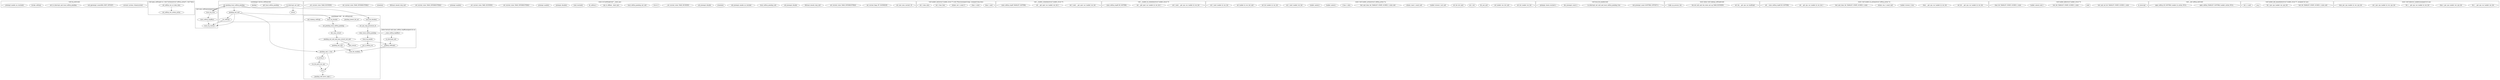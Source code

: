 digraph softirq_c{
        subgraph cluster_irq_exit{
                label="void irq_exit(void)"

                account_system_vtime[label="account_system_vtime(current)"];
                sub_ppreempt_count[label="sub_ppreempt_count(IRQ_EXIT_OFFSET)"];
                not_in_interrupt_and_local_softirq_pending[label="not_in_interrupt_and_local_softirq_pending"];
                invoke_softirq[label="invoke_softirq()"];
                preempt_enable_no_resched[label="preempt_enable_no_resched()"];
        }

        subgraph cluster_open_softirq{
                label="void open_softirq(int nr, void (*action)(struct softirq_action*), void *data)";
                set_softirq_vec_nr_data_data[label="set_softirq_vec_nr_data_data"];
                set_softirq_vec_action_action[label="set_softirq_vec_action_action"];

				set_softirq_vec_nr_data_data -> set_softirq_vec_action_action;
        }

        subgraph cluster_raise_softirq{
                label="void raise_softirq(unsigned int nr)";

                local_irq_save[label="local_irq_save()"];
                raise_softirq_irqoff[label="raise_softirq_irqoff(nr)"];
                local_irq_restore[label="local_irq_restore(flags)"];

				local_irq_save -> raise_softirq_irqoff;
				raise_softirq_irqoff -> local_irq_restore;
        }

        subgraph cluster_raise_softirq_irqoff{
                label="inline fastcall void raise_softirq_irqoff(unsigned int nr)";
                __raise_softirq_irqoff[label="__raise_softirq_irqoff(nr)"];
                in_interrupt_null[label="in_interrupt_null"];
                wakeup_softirqd[label="wakeup_softirqd()"];

				__raise_softirq_irqoff -> in_interrupt_null;
				in_interrupt_null -> wakeup_softirqd;
        }

        subgraph cluster_do_softirq{
                label="asmlinkage void do_softirq(void)";

                in_interrupt_not_null[label="in_interrupt_not_null"];
                return[label="return"];
                local_irq_save[label="local_irq_save()"];
                get_local_softirq_pending[label="get_local_softirq_pending"];
                pinding[label="pinding"];
                __do_softirq[label="__do_softirq()"];
                local_irq_restore[label="local_irq_restore()"];

				in_interrupt_not_null -> return;
				in_interrupt_not_null -> local_irq_save;
				local_irq_save -> set_pending_local_softirq_pending;
				set_pending_local_softirq_pending -> pending_not_null;
				pending_not_null -> __do_softirq;
				__do_softirq -> local_irq_restore;
				pending_not_null -> local_irq_restore;
        }

        subgraph cluster___do_softirq{
                label="asmlinkage void __do_softirq(void)";

                set_pending_local_softirq_pending[label="set_pending_local_softirq_pending"];
                local_bh_disable[label="local_bh_disable()"];
                set_cpu_smp_processor_id[label="set_cpu_smp_processor_id"];

                clear_local_softirq_pending[label="clear_local_softirq_pending"];
                local_irq_enable[label="local_irq_enable()"];
                pending_lowest_bit_set[label="pending_lowest_bit_set"];
                set_h_softirq_vec[label="set_h_softirq_vec"];
				pending_and_1_true[label="pending_and_1_true"];
                h_action_h[label="h_action_h"];
				rcu_bh_qsctr_inc_cpu[label="rcu_bh_qsctr_inc_cpu"];
                inc_h[label="inc_h"];
                pending_self_move_right_1[label="pending_self_move_right_1"];
                pending_not_null[label="pending_not_null"];
                local_irq_disable[label="local_irq_disable()"];
                set_pending_local_softirq_pending_1[label="set_pending_local_softirq_pending"];
                dec_max_restart[label="dec_max_restart"];
                pending_not_null_and_max_restart_not_null[label="pending_not_null_and_max_restart_not_null"];
				goto_restart[label="goto_restart"];
                pending_not_null_1[label="pending_not_null"];
                call_wakeup_softirqd[label="call_wakeup_softirqd"];
                __local_bh_enable[label="__local_bh_enable()"];

				set_pending_local_softirq_pending -> local_bh_disable;
				local_bh_disable -> set_cpu_smp_processor_id;
				set_cpu_smp_processor_id -> clear_local_softirq_pending;
				clear_local_softirq_pending -> local_irq_enable;
				local_irq_enable -> set_h_softirq_vec;
				set_h_softirq_vec -> pending_and_1_true;
				pending_and_1_true -> inc_h;
				pending_and_1_true -> h_action_h;
				h_action_h -> rcu_bh_qsctr_inc_cpu;
				rcu_bh_qsctr_inc_cpu -> inc_h;
				inc_h -> pending_self_move_right_1;
				pending_not_null -> pending_and_1_true;
				pending_not_null -> local_irq_disable;
				local_irq_disable -> set_pending_local_softirq_pending_1;
				set_pending_local_softirq_pending_1 -> dec_max_restart;
				dec_max_restart -> pending_not_null_and_max_restart_not_null;
				pending_not_null_and_max_restart_not_null -> goto_restart;
				pending_not_null_and_max_restart_not_null -> pending_not_null_1;
				pending_not_null_1 -> wakeup_softirqd;
				wakeup_softirqd -> __local_bh_enable;
				pending_not_null_1 -> __local_bh_enable;
        }

        subgraph cluster_ksoftirqd{
                label="static int ksoftirqd(void *__bind_cpu)";

                set_user_nice[label="set_user_nice_current_19"];
                set_current_flags_PF_NOFREEZE[label="set_current_flags_PF_NOFREEZE"];
                set_current_state_TASK_INTERRUPTIBLE[label="set_current_state_TASK_INTERRUPTIBLE"];
                kthread_should_stop_null[label="kthread_should_stop_null"];
                call_preempt_disable[label="call_preempt_disable"];
                local_softirq_pending_null[label="local_softirq_pending_null"];
                call_preempt_enable_no_resched[label="call_preempt_enable_no_resched"];
                schedule[label="schedule()"];
                preempt_disable[label="call_preempt_disable"];
                __set_current_state_TASK_RUNNING[label="__set_current_state_TASK_RUNNING"];
                return_1[label="return 0"]
                local_softirq_pending_not_null[label="local_softirq_pending_not_null"];
                cpu_is_offline[label="cpu_is_offline(__bind_cpu)"];
                do_softirq[label="do_softirq()"];
                preempt_enable_no_resched[label="preempt_enable_no_resched()"];
                cond_resched[label="cond_resched()"];
                preempt_disable_1[label="preempt_disable()"];
                preempt_enable_1[label="preempt_enable()"];
                set_current_state_TASK_INTERRUPTIBLE_1[label="set_current_state_TASK_INTERRUPTIBLE"];
                __set_current_state_TAKS_RUNNING[label="__set_current_state_TAKS_RUNNING"];
                preempt_enable_2[label="preempt_enable()"];
                set_current_state_TASK_INTERRUPTIBLE_2[label="set_current_state_TASK_INTERRUPTIBLE"];
                kthread_should_stop_null_1[label="kthread_should_stop_null"];
                schedule_1[label="schedule()"];
                set_current_state_TASK_INTERRUPTIBLE_3[label="set_current_state_TASK_INTERRUPTIBLE"];
                __set_current_state_TASK_RUNNING_1[label="__set_current_state_TASK_RUNNING"];
                return[label="return 0"];
        }

        subgraph cluster_tasklet_init{
                label="void tasklet_init(struct tasklet_struct *t,void (*func)(unsigned long), unsigned long data)";

                clear_t_next[label="clear_t_next"];
                clear_t_state[label="clear_t_state"];
                atomic_set_t_count_0[label="atomic_set_t_count_0"];
                set_t_func_func[label="set_t_func_func"];
                set_t_data_data[label="set_t_data_data"];        
        }

        subgraph cluster___tasklet_schedule{
                label="void __tasklet_schedule(struct tasklet_struct *t)";

                local_irq_save[label="local_irq_save"];
                set_t_next___get_cput_var_tasklet_vec_list[label="set_t_next___get_cput_var_tasklet_vec_list"];
                set___get_cput_var_tasklet_vec_list_t[label="set___get_cput_var_tasklet_vec_list_t"];
raise_softirq_irqoff_TASKLET_SOFTIRQ[label="raise_softirq_irqoff_TASKLET_SOFTIRQ"];
                local_irq_restore[label="local_irq_restore"];
        }

        subgraph cluster___tasklet_hi_schedule{
                label="void __tasklet_hi_schedule(struct tasklet_struct *t)";

                local_irq_save[label="local_irq_save"];
                set_t_next___get_cpu_var_tasklet_hi_vec_list[label="set_t_next___get_cpu_var_tasklet_hi_vec_list"];
                set___get_cput_var_tasklet_hi_vec_list_t[label="set___get_cput_var_tasklet_hi_vec_list_t"];
raise_softirq_irqoff_HI_SOFTIRQ[label="raise_softirq_irqoff_HI_SOFTIRQ"];
                local_irq_restore[label="local_irq_restore"];
        }

        subgraph cluster_tasklet_action{
                label="static void tasklet_action(struct softirq_action *a)";

                local_irq_disable[label="local_irq_disable"];
                set_list_tasklet_vec_list[label="set_list_tasklet_vec_list"];
                set_tasklet_vec_list_null[label="set_tasklet_vec_list_null"];
                local_irq_enable[label="local_irq_enable"];
                list_not_null[label="list_not_null"];
                set_t_list[label="set_t_list"];
                set_list_list_next[label="set_list_list_next"];
                tasklet_trylock_t_not_null[label="tasklet_trylock_t_not_null"];
                atomic_read_t_count_null[label="atomic_read_t_count_null"];
                test_and_clear_bit_TASKLET_STATE_SCHED_t_state_null[label="test_and_clear_bit_TASKLET_STATE_SCHED_t_state_null"];
                t_func_t_data[label="t_func_t_data"];
                tasklet_unlock_t[label="tasklet_unlock_t"];
                tasklet_unlock_t_1[label="tasklet_unlock_t"];
                local_irq_disable[label="local_irq_disable"];
                set_t_next_tasklet_vec_list[label="set_t_next_tasklet_vec_list"];
                raise_softirq_irqoff_TASKLET_SOFTIRQ[label="raise_softirq_irqoff_TASKLET_SOFTIRQ"];
                local_irq_enable[label="local_irq_enable"];
        }

        subgraph cluster_tasklet_action{
                label="static void tasklet_action(struct softirq_action *a)";

                local_irq_disable[label="local_irq_disable"];
                set_list_tasklet_hi_vec_list[label="set_list_tasklet_hi_vec_list"];
                set_tasklet_hi_vec_list_null[label="set_tasklet_hi_vec_list_null"];
                local_irq_enable[label="local_irq_enable"];
                list_not_null[label="list_not_null"];
                set_t_list[label="set_t_list"];
                set_list_list_next[label="set_list_list_next"];
                tasklet_trylock_t_not_null[label="tasklet_trylock_t_not_null"];
                atomic_read_t_count_null[label="atomic_read_t_count_null"];
                test_and_clear_bit_TASKLET_STATE_SCHED_t_state_null[label="test_and_clear_bit_TASKLET_STATE_SCHED_t_state_null"];
                t_func_t_data[label="t_func_t_data"];
                tasklet_unlock_t[label="tasklet_unlock_t"];
                tasklet_unlock_t_1[label="tasklet_unlock_t"];
                local_irq_disable[label="local_irq_disable"];
                set_t_next_tasklet_hi_vec_list[label="set_t_next_tasklet_hi_vec_list"];
                raise_softirq_irqoff_HI_SOFTIRQ[label="raise_softirq_irqoff_HIH_SOFTIRQ"];
                local_irq_enable[label="local_irq_enable"];
        }

		subgraph cluster_local_bh_enable{
				label="void local_bh_enable(void)";
				sub_preempt_count[label="sub_preempt_count (SOFTIRQ_OFFSET-1)"];
				in_interrupt_not_null_and_local_softirq_pending_true[label="in_interrupt_not_null_and_local_softirq_pending_true"];
				do_softirq[label="do_softirq ()"];
				dec_preempt_count[label="dec_preempt_count ()"];
				preempt_check_resched[label="preempt_check_resched ()"];
		}

		subgraph cluster_wakeup_softirqd{
			label="static inline void wakeup_softirqd(void)";
			set_tsk___get_cpu_var_ksoftirqd[label="set_tsk___get_cpu_var_ksoftirqd"];
			tsk_not_null_and_tsk_state_not_eq_TASK_RUNNING[label="tsk_not_null_and_tsk_state_not_eq_TASK_RUNNING"];
			wake_up_process_tsk[label="wake_up_process_tsk"];
		}

		subgraph cluster_tasklet_hi_action{
			label="static void tasklet_hi_action(struct softirq_action *a)";
			local_irq_disable[label="local_irq_disable"];
			set_list___get_cpu_var_tasklet_hi_vec_list[label="set_list___get_cpu_var_tasklet_hi_vec_list"];
			clear___get_cpu_var_tasklet_hi_vec_list[label="clear___get_cpu_var_tasklet_hi_vec_list"];
			local_irq_enable[label="local_irq_enable"];
			list_not_null[label="list_not_null"];
			set_t_list[label="set_t_list"];
			set_list_list_next[label="set_list_list_next"];
			tasklet_trylock_t_true[label="tasklet_trylock_t_true"];
			atomic_rea_t_count_null[label="atomic_rea_t_count_null"];
			test_and_clear_bit_TASKLET_STATE_SCHED_t_state[label="test_and_clear_bit_TASKLET_STATE_SCHED_t_state"];
			t_func_t_data[label="t_func_t_data"];
			tasklet_unlock_t[label="tasklet_unlock_t"];
			tasklet_unlock_t[label="tasklet_unlock_t"];
			local_irq_disable[label="local_irq_disable"];
			set_t_next___get_cpu_var_tasklet_hi_vec_list[label="set_t_next___get_cpu_var_tasklet_hi_vec_list"];
			set___get_cpu_var_tasklet_hi_vec_list_t[label="set___get_cpu_var_tasklet_hi_vec_list_t"];
			set___raise_softirq_irqoff_HI_SOFTIRQ[label="set___raise_softirq_irqoff_HI_SOFTIRQ"];
			local_irq_enable[label="local_irq_enable"];
		}

		subgraph cluster_tasklet_kill{
			label="void tasklet_kill(struct tasklet_struct *t)";
			in_interrupt[label="in_interrupt"];
			test_and_set_bit_TASKLET_STATE_SCHED_t_state[label="test_and_set_bit_TASKLET_STATE_SCHED_t_state"];
			yield[label="yield"];
			test_bit_TASKLET_STATE_SCHED_t_state[label="test_bit_TASKLET_STATE_SCHED_t_state"];
			tasklet_unlock_wait_t[label="tasklet_unlock_wait_t"];
			clear_bit_TASKLET_STATE_SCHED_t_state[label="clear_bit_TASKLET_STATE_SCHED_t_state"];
		}

		subgraph cluster_softirq_init{
			label="void __init softirq_init(void)";
			open_softirq_TASKLET_SOFTIRQ_tasklet_action_NULL[label="open_softirq_TASKLET_SOFTIRQ_tasklet_action_NULL"];
			open_softirq_HI_SOFTIRQ_tasklet_hi_action_NULL[label="open_softirq_HI_SOFTIRQ_tasklet_hi_action_NULL"];
		}

		subgraph cluster_tasklet_kill_immediate{
			label="void tasklet_kill_immediate(struct tasklet_struct *t, unsigned int cpu)";
			test_bit_TASKLET_STATE_SCHED_t_state_null[label="test_bit_TASKLET_STATE_SCHED_t_state_null"];
			return[label="return"];
			for_i_per_cpu_tasklet_vec_cpu_list[label="for_i_per_cpu_tasklet_vec_cpu_list"];
			i_eq_t[label="i_eq_t"];
			set_i_t_next[label="set_i_t_next"];
			return[label="return"];
		}

		subgraph cluster_takeover_tasklets{
			label="static void takeover_tasklets(unsigned int cpu)";
			for_i___get_cpu_var_tasklet_vec_list[label="for_i___get_cpu_var_tasklet_vec_list"];
			clear_i_per_cpu_tasklet_vec_cpu_list[label="clear_i_per_cpu_tasklet_vec_cpu_list"];
			raise_softirq_irqoff_TASKLET_SOFTIRQ[label="raise_softirq_irqoff_TASKLET_SOFTIRQ"];
			for_i___get_cpu_var_tasklet_hi_vec_list[label="for_i___get_cpu_var_tasklet_hi_vec_list"];
			set_i_per_cpu_tasklet_hi_vec_cpu_list[label="set_i_per_cpu_tasklet_hi_vec_cpu_list"];
			clear_per_cpu_tasklet_hi_vec_cpu_list[label="clear_per_cpu_tasklet_hi_vec_cpu_list"];
			raise_softirq_irqoff_HI_SOFTIRQ[label="raise_softirq_irqoff_HI_SOFTIRQ"];
			local_irq_enable[label="local_irq_enable"];
		}

}
